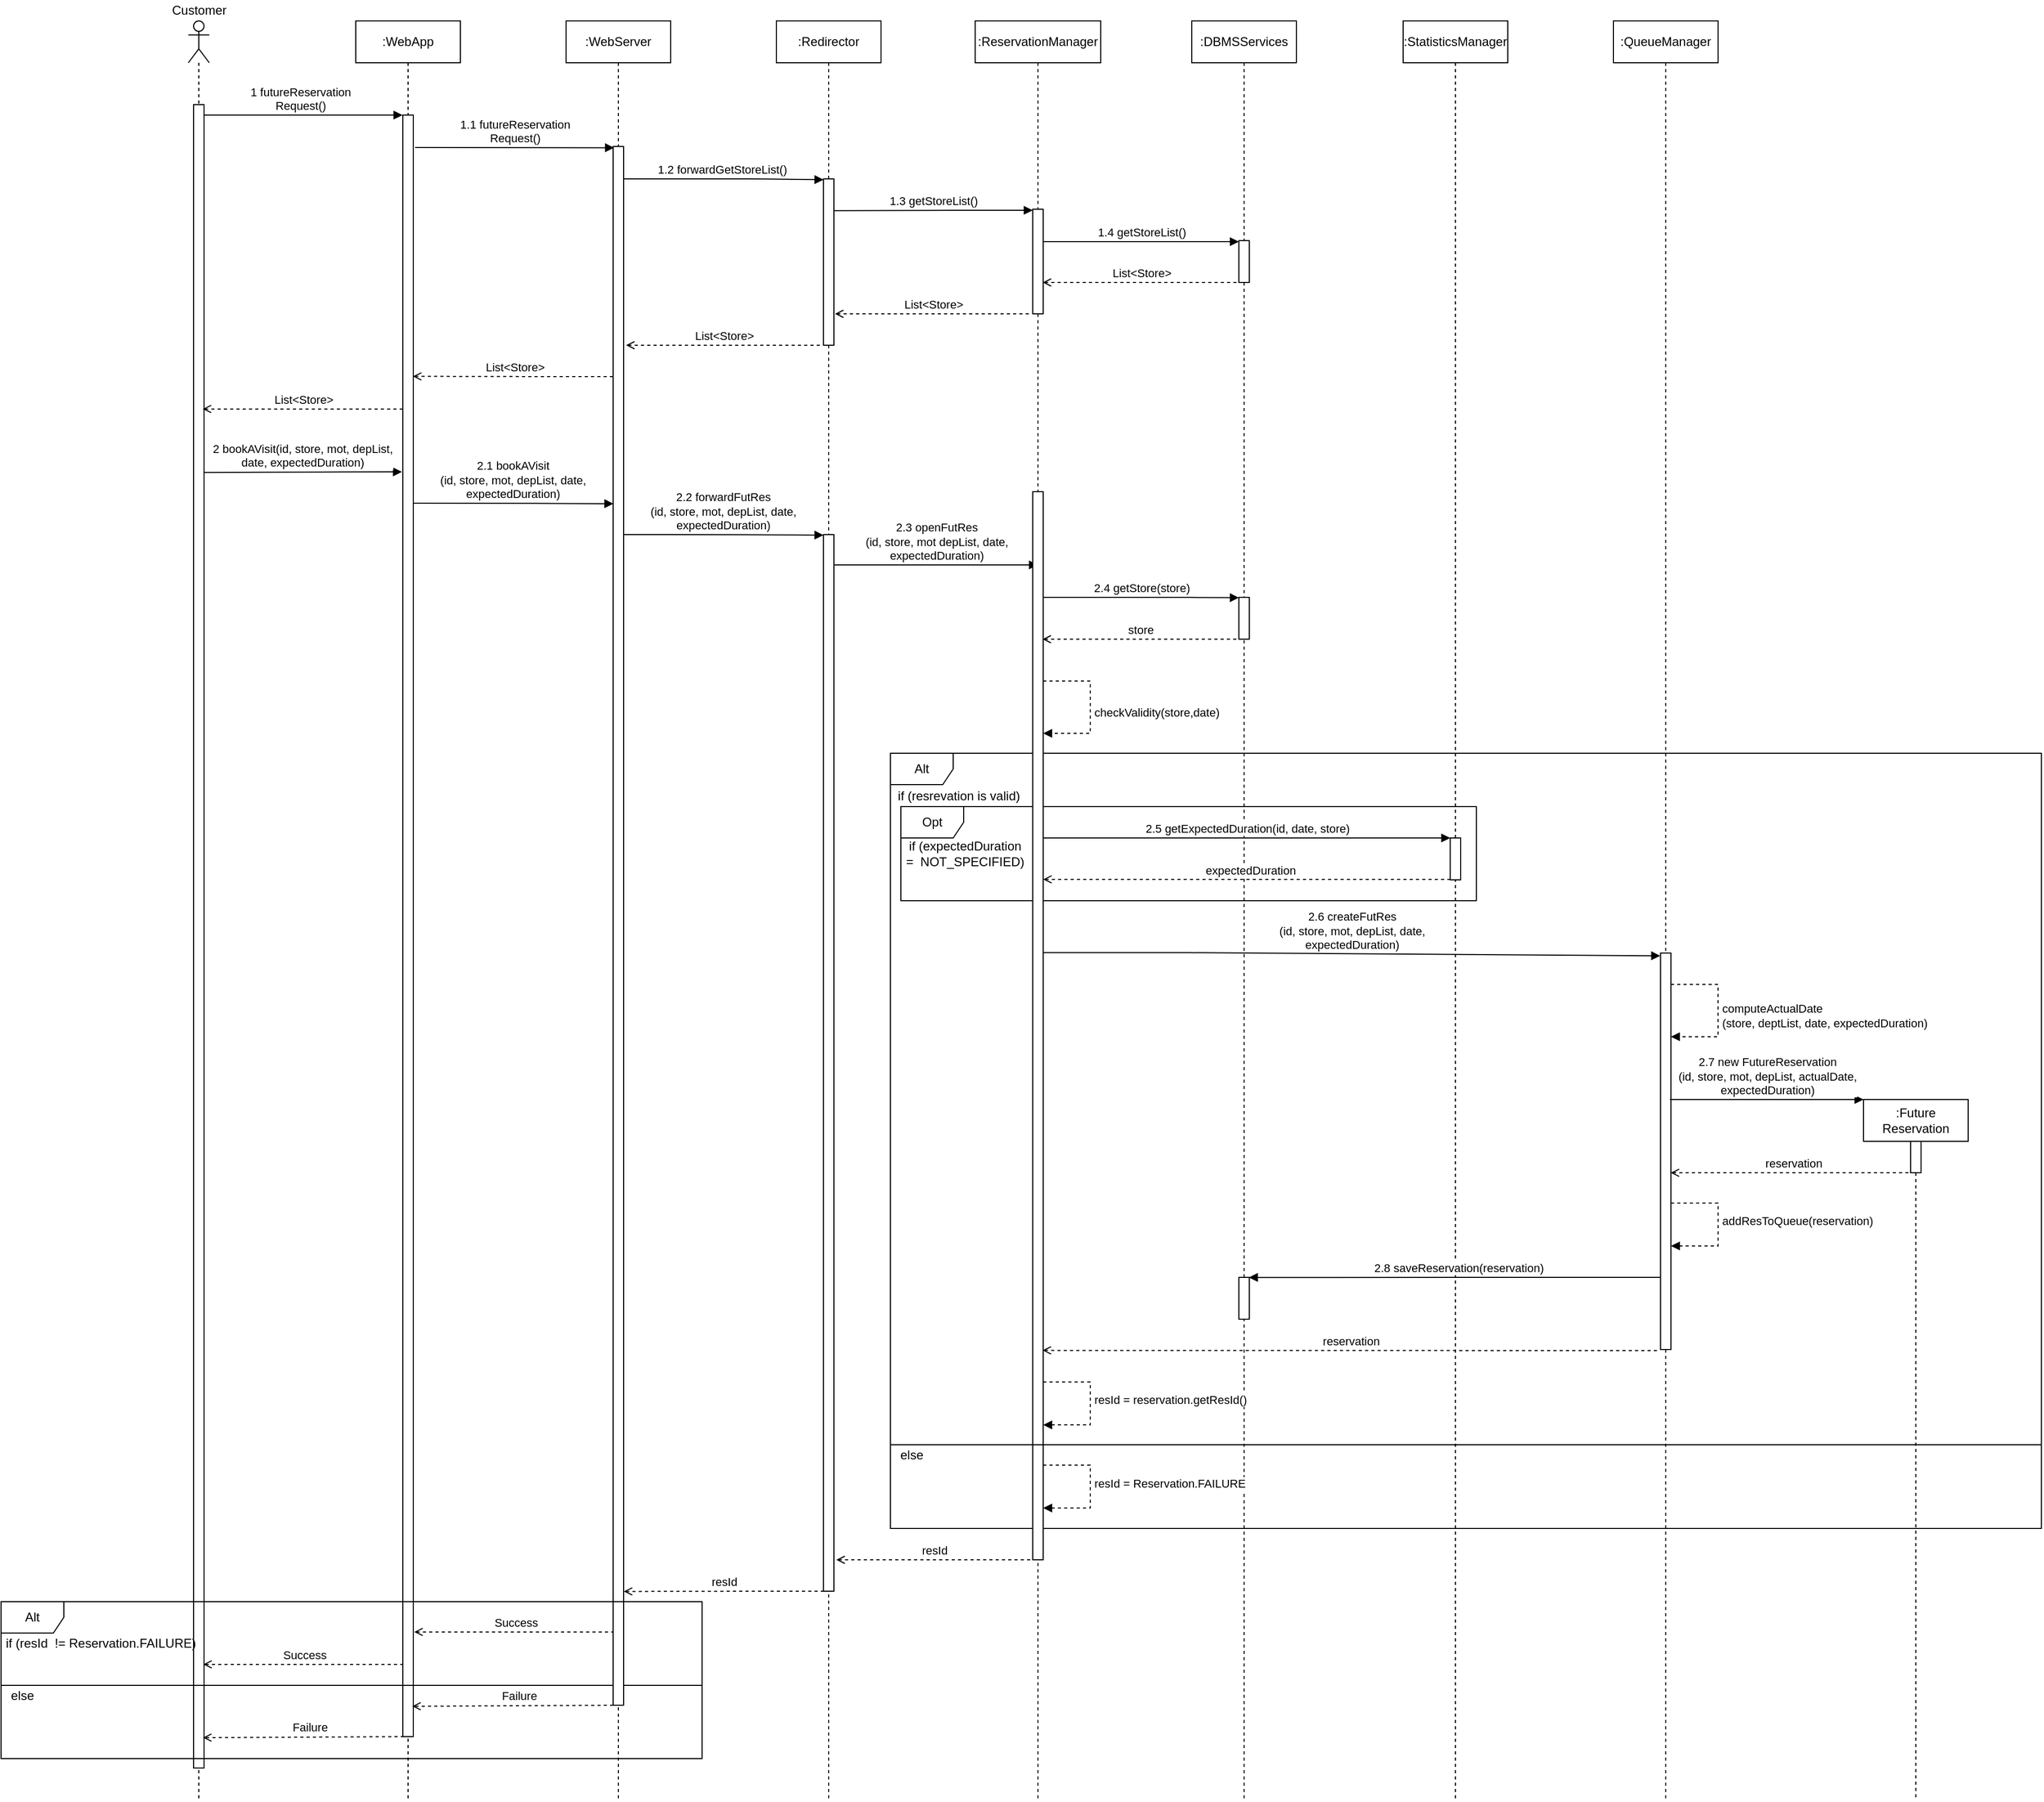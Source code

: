 <mxfile version="13.9.9" type="device"><diagram id="mjPRTbjThLvqPgU_13Bh" name="Page-1"><mxGraphModel dx="1422" dy="862" grid="1" gridSize="10" guides="1" tooltips="1" connect="1" arrows="1" fold="1" page="1" pageScale="1" pageWidth="827" pageHeight="1169" math="0" shadow="0"><root><mxCell id="0"/><mxCell id="1" parent="0"/><mxCell id="mduE7fUlC3-kzBK_wskY-1" value="Alt" style="shape=umlFrame;whiteSpace=wrap;html=1;" parent="1" vertex="1"><mxGeometry x="900" y="790" width="1100" height="741" as="geometry"/></mxCell><mxCell id="mduE7fUlC3-kzBK_wskY-2" value="Opt" style="shape=umlFrame;whiteSpace=wrap;html=1;" parent="1" vertex="1"><mxGeometry x="910" y="841" width="550" height="90" as="geometry"/></mxCell><mxCell id="mduE7fUlC3-kzBK_wskY-3" value="&lt;div&gt;1.4 getStoreList()&lt;/div&gt;" style="html=1;verticalAlign=bottom;endArrow=block;exitX=1.039;exitY=0.31;exitDx=0;exitDy=0;exitPerimeter=0;" parent="1" source="mduE7fUlC3-kzBK_wskY-18" edge="1"><mxGeometry width="80" relative="1" as="geometry"><mxPoint x="1038" y="301" as="sourcePoint"/><mxPoint x="1233" y="301" as="targetPoint"/><Array as="points"><mxPoint x="1168.5" y="301"/></Array></mxGeometry></mxCell><mxCell id="mduE7fUlC3-kzBK_wskY-4" value="&lt;div&gt;1.2 forwardGetStoreList()&lt;/div&gt;" style="html=1;verticalAlign=bottom;endArrow=block;entryX=-0.05;entryY=0.004;entryDx=0;entryDy=0;entryPerimeter=0;" parent="1" edge="1"><mxGeometry width="80" relative="1" as="geometry"><mxPoint x="641.5" y="241" as="sourcePoint"/><mxPoint x="836" y="241.76" as="targetPoint"/><Array as="points"><mxPoint x="772" y="241"/></Array></mxGeometry></mxCell><mxCell id="mduE7fUlC3-kzBK_wskY-5" value="&lt;div&gt;1 futureReservation&lt;/div&gt;&lt;div&gt;Request()&lt;/div&gt;" style="html=1;verticalAlign=bottom;endArrow=block;entryX=-0.033;entryY=0;entryDx=0;entryDy=0;entryPerimeter=0;" parent="1" target="mduE7fUlC3-kzBK_wskY-9" edge="1"><mxGeometry width="80" relative="1" as="geometry"><mxPoint x="238.5" y="180" as="sourcePoint"/><mxPoint x="398.5" y="180" as="targetPoint"/><Array as="points"><mxPoint x="369" y="180"/></Array></mxGeometry></mxCell><mxCell id="mduE7fUlC3-kzBK_wskY-6" value="" style="shape=umlLifeline;participant=umlActor;perimeter=lifelinePerimeter;whiteSpace=wrap;html=1;container=1;collapsible=0;recursiveResize=0;verticalAlign=top;spacingTop=36;outlineConnect=0;" parent="1" vertex="1"><mxGeometry x="229" y="90" width="20" height="1701" as="geometry"/></mxCell><mxCell id="mduE7fUlC3-kzBK_wskY-7" value="" style="html=1;points=[];perimeter=orthogonalPerimeter;" parent="mduE7fUlC3-kzBK_wskY-6" vertex="1"><mxGeometry x="5" y="80" width="10" height="1590" as="geometry"/></mxCell><mxCell id="mduE7fUlC3-kzBK_wskY-8" value="&lt;div&gt;:WebApp&lt;/div&gt;" style="shape=umlLifeline;perimeter=lifelinePerimeter;whiteSpace=wrap;html=1;container=1;collapsible=0;recursiveResize=0;outlineConnect=0;" parent="1" vertex="1"><mxGeometry x="389" y="90" width="100" height="1701" as="geometry"/></mxCell><mxCell id="mduE7fUlC3-kzBK_wskY-9" value="" style="html=1;points=[];perimeter=orthogonalPerimeter;" parent="mduE7fUlC3-kzBK_wskY-8" vertex="1"><mxGeometry x="45" y="90" width="10" height="1550" as="geometry"/></mxCell><mxCell id="mduE7fUlC3-kzBK_wskY-10" value=":Redirector" style="shape=umlLifeline;perimeter=lifelinePerimeter;whiteSpace=wrap;html=1;container=1;collapsible=0;recursiveResize=0;outlineConnect=0;" parent="1" vertex="1"><mxGeometry x="791" y="90" width="100" height="1701" as="geometry"/></mxCell><mxCell id="mduE7fUlC3-kzBK_wskY-11" value=":DBMSServices" style="shape=umlLifeline;perimeter=lifelinePerimeter;whiteSpace=wrap;html=1;container=1;collapsible=0;recursiveResize=0;outlineConnect=0;" parent="1" vertex="1"><mxGeometry x="1188" y="90" width="100" height="1701" as="geometry"/></mxCell><mxCell id="mduE7fUlC3-kzBK_wskY-12" value="" style="html=1;points=[];perimeter=orthogonalPerimeter;" parent="mduE7fUlC3-kzBK_wskY-11" vertex="1"><mxGeometry x="45" y="210" width="10" height="40" as="geometry"/></mxCell><mxCell id="mduE7fUlC3-kzBK_wskY-13" value="2.4 getStore(store)" style="html=1;verticalAlign=bottom;endArrow=block;entryX=0.001;entryY=0.008;entryDx=0;entryDy=0;entryPerimeter=0;" parent="mduE7fUlC3-kzBK_wskY-11" target="mduE7fUlC3-kzBK_wskY-14" edge="1"><mxGeometry x="0.002" width="80" relative="1" as="geometry"><mxPoint x="-142.0" y="551" as="sourcePoint"/><mxPoint x="53.0" y="551" as="targetPoint"/><Array as="points"><mxPoint x="-11.5" y="551"/></Array><mxPoint as="offset"/></mxGeometry></mxCell><mxCell id="mduE7fUlC3-kzBK_wskY-14" value="" style="html=1;points=[];perimeter=orthogonalPerimeter;" parent="mduE7fUlC3-kzBK_wskY-11" vertex="1"><mxGeometry x="45.0" y="551" width="10" height="40" as="geometry"/></mxCell><mxCell id="mduE7fUlC3-kzBK_wskY-15" value="store" style="html=1;verticalAlign=bottom;endArrow=none;endFill=0;startArrow=open;startFill=0;entryX=0.016;entryY=0.412;entryDx=0;entryDy=0;entryPerimeter=0;exitX=0.95;exitY=1;exitDx=0;exitDy=0;exitPerimeter=0;dashed=1;" parent="mduE7fUlC3-kzBK_wskY-11" edge="1"><mxGeometry width="80" relative="1" as="geometry"><mxPoint x="-142.66" y="591" as="sourcePoint"/><mxPoint x="45.0" y="591.04" as="targetPoint"/><Array as="points"><mxPoint x="-16.66" y="591"/></Array></mxGeometry></mxCell><mxCell id="mduE7fUlC3-kzBK_wskY-16" value="" style="html=1;points=[];perimeter=orthogonalPerimeter;" parent="mduE7fUlC3-kzBK_wskY-11" vertex="1"><mxGeometry x="45" y="1201" width="10" height="40" as="geometry"/></mxCell><mxCell id="mduE7fUlC3-kzBK_wskY-17" value=":ReservationManager" style="shape=umlLifeline;perimeter=lifelinePerimeter;whiteSpace=wrap;html=1;container=1;collapsible=0;recursiveResize=0;outlineConnect=0;" parent="1" vertex="1"><mxGeometry x="981" y="90" width="120" height="1701" as="geometry"/></mxCell><mxCell id="mduE7fUlC3-kzBK_wskY-18" value="" style="html=1;points=[];perimeter=orthogonalPerimeter;" parent="mduE7fUlC3-kzBK_wskY-17" vertex="1"><mxGeometry x="55" y="180" width="10" height="100" as="geometry"/></mxCell><mxCell id="mduE7fUlC3-kzBK_wskY-19" value="" style="html=1;points=[];perimeter=orthogonalPerimeter;" parent="1" vertex="1"><mxGeometry x="836" y="241" width="10" height="159" as="geometry"/></mxCell><mxCell id="mduE7fUlC3-kzBK_wskY-20" value="&lt;div&gt;1.3 getStoreList()&lt;/div&gt;" style="html=1;verticalAlign=bottom;endArrow=block;exitX=0.972;exitY=0.191;exitDx=0;exitDy=0;exitPerimeter=0;" parent="1" source="mduE7fUlC3-kzBK_wskY-19" edge="1"><mxGeometry width="80" relative="1" as="geometry"><mxPoint x="860" y="271" as="sourcePoint"/><mxPoint x="1036" y="271" as="targetPoint"/><Array as="points"><mxPoint x="971.5" y="271"/></Array></mxGeometry></mxCell><mxCell id="mduE7fUlC3-kzBK_wskY-21" value="List&amp;lt;Store&amp;gt;" style="html=1;verticalAlign=bottom;endArrow=none;endFill=0;startArrow=open;startFill=0;entryX=0.016;entryY=0.412;entryDx=0;entryDy=0;entryPerimeter=0;exitX=0.95;exitY=1;exitDx=0;exitDy=0;exitPerimeter=0;dashed=1;" parent="1" edge="1"><mxGeometry width="80" relative="1" as="geometry"><mxPoint x="1045.5" y="340" as="sourcePoint"/><mxPoint x="1233.16" y="340.04" as="targetPoint"/><Array as="points"><mxPoint x="1171.5" y="340"/></Array></mxGeometry></mxCell><mxCell id="mduE7fUlC3-kzBK_wskY-22" value="List&amp;lt;Store&amp;gt;" style="html=1;verticalAlign=bottom;endArrow=none;endFill=0;startArrow=open;startFill=0;entryX=0.016;entryY=0.412;entryDx=0;entryDy=0;entryPerimeter=0;exitX=0.95;exitY=1;exitDx=0;exitDy=0;exitPerimeter=0;dashed=1;" parent="1" edge="1"><mxGeometry width="80" relative="1" as="geometry"><mxPoint x="847" y="370" as="sourcePoint"/><mxPoint x="1034.66" y="370.04" as="targetPoint"/><Array as="points"><mxPoint x="973" y="370"/></Array></mxGeometry></mxCell><mxCell id="mduE7fUlC3-kzBK_wskY-23" value="List&amp;lt;Store&amp;gt;" style="html=1;verticalAlign=bottom;endArrow=none;endFill=0;startArrow=open;startFill=0;entryX=0.016;entryY=0.412;entryDx=0;entryDy=0;entryPerimeter=0;exitX=0.95;exitY=1;exitDx=0;exitDy=0;exitPerimeter=0;dashed=1;" parent="1" edge="1"><mxGeometry width="80" relative="1" as="geometry"><mxPoint x="647.34" y="400.0" as="sourcePoint"/><mxPoint x="835" y="400.04" as="targetPoint"/><Array as="points"><mxPoint x="773.34" y="400"/></Array></mxGeometry></mxCell><mxCell id="mduE7fUlC3-kzBK_wskY-24" value="List&amp;lt;Store&amp;gt;" style="html=1;verticalAlign=bottom;endArrow=none;endFill=0;startArrow=open;startFill=0;entryX=0.016;entryY=0.412;entryDx=0;entryDy=0;entryPerimeter=0;dashed=1;exitX=0.871;exitY=0.183;exitDx=0;exitDy=0;exitPerimeter=0;" parent="1" source="mduE7fUlC3-kzBK_wskY-7" edge="1"><mxGeometry width="80" relative="1" as="geometry"><mxPoint x="250" y="461" as="sourcePoint"/><mxPoint x="434.66" y="461.04" as="targetPoint"/><Array as="points"><mxPoint x="373" y="461"/></Array></mxGeometry></mxCell><mxCell id="mduE7fUlC3-kzBK_wskY-25" value="Customer" style="text;html=1;align=center;verticalAlign=middle;resizable=0;points=[];autosize=1;" parent="1" vertex="1"><mxGeometry x="204" y="70" width="70" height="20" as="geometry"/></mxCell><mxCell id="mduE7fUlC3-kzBK_wskY-26" value="&lt;div&gt;2 bookAVisit(id, store, mot, depList,&lt;/div&gt;&lt;div&gt;date, expectedDuration)&lt;/div&gt;" style="html=1;verticalAlign=bottom;endArrow=block;entryX=-0.067;entryY=0.264;entryDx=0;entryDy=0;entryPerimeter=0;exitX=1.019;exitY=0.262;exitDx=0;exitDy=0;exitPerimeter=0;" parent="1" edge="1"><mxGeometry width="80" relative="1" as="geometry"><mxPoint x="244.0" y="521.6" as="sourcePoint"/><mxPoint x="433.14" y="521" as="targetPoint"/><Array as="points"><mxPoint x="365.68" y="521.16"/></Array></mxGeometry></mxCell><mxCell id="mduE7fUlC3-kzBK_wskY-27" value="&lt;div&gt;2.2 forwardFutRes&lt;/div&gt;&lt;div&gt;(id, store, mot, depList, date,&lt;br&gt;expectedDuration)&lt;/div&gt;" style="html=1;verticalAlign=bottom;endArrow=block;entryX=0.033;entryY=0.001;entryDx=0;entryDy=0;entryPerimeter=0;exitX=0.913;exitY=0.937;exitDx=0;exitDy=0;exitPerimeter=0;" parent="1" edge="1"><mxGeometry width="80" relative="1" as="geometry"><mxPoint x="644.8" y="581.0" as="sourcePoint"/><mxPoint x="836" y="581.53" as="targetPoint"/><Array as="points"><mxPoint x="770.67" y="581.16"/></Array></mxGeometry></mxCell><mxCell id="mduE7fUlC3-kzBK_wskY-28" value="&lt;div&gt;2.3 openFutRes&lt;/div&gt;&lt;div&gt;(id, store, mot depList, date,&lt;br&gt;expectedDuration)&lt;/div&gt;" style="html=1;verticalAlign=bottom;endArrow=block;" parent="1" edge="1"><mxGeometry width="80" relative="1" as="geometry"><mxPoint x="846" y="610" as="sourcePoint"/><mxPoint x="1041" y="610" as="targetPoint"/><Array as="points"><mxPoint x="976.5" y="610"/></Array></mxGeometry></mxCell><mxCell id="mduE7fUlC3-kzBK_wskY-29" value="" style="html=1;points=[];perimeter=orthogonalPerimeter;" parent="1" vertex="1"><mxGeometry x="836" y="581" width="10" height="1010" as="geometry"/></mxCell><mxCell id="mduE7fUlC3-kzBK_wskY-30" value="" style="html=1;points=[];perimeter=orthogonalPerimeter;" parent="1" vertex="1"><mxGeometry x="1036" y="540" width="10" height="1021" as="geometry"/></mxCell><mxCell id="mduE7fUlC3-kzBK_wskY-31" value="checkValidity(store,date)" style="edgeStyle=orthogonalEdgeStyle;html=1;align=left;spacingLeft=2;endArrow=block;rounded=0;dashed=1;" parent="1" edge="1"><mxGeometry x="0.071" relative="1" as="geometry"><mxPoint x="1046" y="721" as="sourcePoint"/><Array as="points"><mxPoint x="1091" y="721"/><mxPoint x="1091" y="771"/></Array><mxPoint x="1046" y="771" as="targetPoint"/><mxPoint as="offset"/></mxGeometry></mxCell><mxCell id="mduE7fUlC3-kzBK_wskY-32" value="if (resrevation is valid)" style="text;html=1;align=center;verticalAlign=middle;resizable=0;points=[];autosize=1;" parent="1" vertex="1"><mxGeometry x="900" y="821" width="130" height="20" as="geometry"/></mxCell><mxCell id="mduE7fUlC3-kzBK_wskY-33" value="" style="endArrow=none;html=1;edgeStyle=orthogonalEdgeStyle;" parent="1" edge="1"><mxGeometry relative="1" as="geometry"><mxPoint x="900" y="1451" as="sourcePoint"/><mxPoint x="2000" y="1451" as="targetPoint"/></mxGeometry></mxCell><mxCell id="mduE7fUlC3-kzBK_wskY-34" value="&lt;div&gt;2.6 createFutRes&lt;/div&gt;&lt;div&gt;(id, store, mot, depList, date,&lt;/div&gt;expectedDuration)" style="html=1;verticalAlign=bottom;endArrow=block;entryX=-0.033;entryY=0.007;entryDx=0;entryDy=0;entryPerimeter=0;" parent="1" target="mduE7fUlC3-kzBK_wskY-36" edge="1"><mxGeometry x="0.002" width="80" relative="1" as="geometry"><mxPoint x="1046" y="980.58" as="sourcePoint"/><mxPoint x="1480" y="981" as="targetPoint"/><Array as="points"><mxPoint x="1176.5" y="980.58"/></Array><mxPoint as="offset"/></mxGeometry></mxCell><mxCell id="mduE7fUlC3-kzBK_wskY-35" value=":QueueManager" style="shape=umlLifeline;perimeter=lifelinePerimeter;whiteSpace=wrap;html=1;container=1;collapsible=0;recursiveResize=0;outlineConnect=0;" parent="1" vertex="1"><mxGeometry x="1591" y="90" width="100" height="1701" as="geometry"/></mxCell><mxCell id="mduE7fUlC3-kzBK_wskY-36" value="" style="html=1;points=[];perimeter=orthogonalPerimeter;" parent="mduE7fUlC3-kzBK_wskY-35" vertex="1"><mxGeometry x="45" y="891" width="10" height="379" as="geometry"/></mxCell><mxCell id="mduE7fUlC3-kzBK_wskY-37" value="&lt;div&gt;:Future&lt;/div&gt;&lt;div&gt;Reservation&lt;/div&gt;" style="shape=umlLifeline;perimeter=lifelinePerimeter;whiteSpace=wrap;html=1;container=1;collapsible=0;recursiveResize=0;outlineConnect=0;" parent="1" vertex="1"><mxGeometry x="1830" y="1121" width="100" height="670" as="geometry"/></mxCell><mxCell id="mduE7fUlC3-kzBK_wskY-38" value="" style="html=1;points=[];perimeter=orthogonalPerimeter;" parent="mduE7fUlC3-kzBK_wskY-37" vertex="1"><mxGeometry x="45" y="40" width="10" height="30" as="geometry"/></mxCell><mxCell id="mduE7fUlC3-kzBK_wskY-39" value="2.5 getExpectedDuration(id, date, store)" style="html=1;verticalAlign=bottom;endArrow=block;" parent="1" target="mduE7fUlC3-kzBK_wskY-54" edge="1"><mxGeometry x="0.002" width="80" relative="1" as="geometry"><mxPoint x="1046" y="871" as="sourcePoint"/><mxPoint x="1391.2" y="871" as="targetPoint"/><Array as="points"><mxPoint x="1176.5" y="871"/></Array><mxPoint as="offset"/></mxGeometry></mxCell><mxCell id="mduE7fUlC3-kzBK_wskY-40" value="expectedDuration" style="html=1;verticalAlign=bottom;endArrow=none;endFill=0;startArrow=open;startFill=0;exitX=0.95;exitY=1;exitDx=0;exitDy=0;exitPerimeter=0;dashed=1;" parent="1" edge="1"><mxGeometry width="80" relative="1" as="geometry"><mxPoint x="1046" y="910.58" as="sourcePoint"/><mxPoint x="1440.5" y="910.58" as="targetPoint"/><Array as="points"><mxPoint x="1172" y="910.58"/></Array></mxGeometry></mxCell><mxCell id="mduE7fUlC3-kzBK_wskY-41" value="resId " style="html=1;verticalAlign=bottom;endArrow=none;endFill=0;startArrow=open;startFill=0;entryX=0.016;entryY=0.412;entryDx=0;entryDy=0;entryPerimeter=0;exitX=1.02;exitY=0.927;exitDx=0;exitDy=0;exitPerimeter=0;dashed=1;" parent="1" source="mduE7fUlC3-kzBK_wskY-48" edge="1"><mxGeometry width="80" relative="1" as="geometry"><mxPoint x="650.0" y="1591" as="sourcePoint"/><mxPoint x="837.66" y="1591.04" as="targetPoint"/><Array as="points"><mxPoint x="776.0" y="1591"/></Array></mxGeometry></mxCell><mxCell id="mduE7fUlC3-kzBK_wskY-42" value="resId " style="html=1;verticalAlign=bottom;endArrow=none;endFill=0;startArrow=open;startFill=0;entryX=0.016;entryY=0.412;entryDx=0;entryDy=0;entryPerimeter=0;exitX=0.95;exitY=1;exitDx=0;exitDy=0;exitPerimeter=0;dashed=1;" parent="1" edge="1"><mxGeometry width="80" relative="1" as="geometry"><mxPoint x="848.34" y="1561" as="sourcePoint"/><mxPoint x="1036" y="1561.04" as="targetPoint"/><Array as="points"><mxPoint x="974.34" y="1561"/></Array></mxGeometry></mxCell><mxCell id="mduE7fUlC3-kzBK_wskY-43" value="Success" style="html=1;verticalAlign=bottom;endArrow=none;endFill=0;startArrow=open;startFill=0;entryX=0.008;entryY=1;entryDx=0;entryDy=0;entryPerimeter=0;dashed=1;exitX=0.582;exitY=0.161;exitDx=0;exitDy=0;exitPerimeter=0;" parent="1" edge="1"><mxGeometry width="80" relative="1" as="geometry"><mxPoint x="444.94" y="1629.98" as="sourcePoint"/><mxPoint x="640.08" y="1630.0" as="targetPoint"/><Array as="points"><mxPoint x="581" y="1630"/></Array></mxGeometry></mxCell><mxCell id="mduE7fUlC3-kzBK_wskY-44" value="if (resId&amp;nbsp; != Reservation.FAILURE)" style="text;html=1;align=center;verticalAlign=middle;resizable=0;points=[];autosize=1;" parent="1" vertex="1"><mxGeometry x="50" y="1631" width="190" height="20" as="geometry"/></mxCell><mxCell id="mduE7fUlC3-kzBK_wskY-45" value="" style="endArrow=none;html=1;edgeStyle=orthogonalEdgeStyle;" parent="1" edge="1"><mxGeometry relative="1" as="geometry"><mxPoint x="50" y="1681" as="sourcePoint"/><mxPoint x="720" y="1681" as="targetPoint"/></mxGeometry></mxCell><mxCell id="mduE7fUlC3-kzBK_wskY-46" value="else" style="text;html=1;align=center;verticalAlign=middle;resizable=0;points=[];autosize=1;" parent="1" vertex="1"><mxGeometry x="50" y="1681" width="40" height="20" as="geometry"/></mxCell><mxCell id="mduE7fUlC3-kzBK_wskY-47" value=":WebServer" style="shape=umlLifeline;perimeter=lifelinePerimeter;whiteSpace=wrap;html=1;container=1;collapsible=0;recursiveResize=0;outlineConnect=0;" parent="1" vertex="1"><mxGeometry x="590" y="90" width="100" height="1701" as="geometry"/></mxCell><mxCell id="mduE7fUlC3-kzBK_wskY-48" value="" style="html=1;points=[];perimeter=orthogonalPerimeter;" parent="mduE7fUlC3-kzBK_wskY-47" vertex="1"><mxGeometry x="45" y="120" width="10" height="1490" as="geometry"/></mxCell><mxCell id="mduE7fUlC3-kzBK_wskY-49" value="&lt;div&gt;1.1 futureReservation&lt;/div&gt;&lt;div&gt;Request()&lt;/div&gt;" style="html=1;verticalAlign=bottom;endArrow=block;entryX=0.033;entryY=0.001;entryDx=0;entryDy=0;entryPerimeter=0;exitX=1.167;exitY=0.02;exitDx=0;exitDy=0;exitPerimeter=0;" parent="1" source="mduE7fUlC3-kzBK_wskY-9" edge="1"><mxGeometry width="80" relative="1" as="geometry"><mxPoint x="440" y="210.0" as="sourcePoint"/><mxPoint x="635.83" y="211.25" as="targetPoint"/><Array as="points"/></mxGeometry></mxCell><mxCell id="mduE7fUlC3-kzBK_wskY-50" value="List&amp;lt;Store&amp;gt;" style="html=1;verticalAlign=bottom;endArrow=none;endFill=0;startArrow=open;startFill=0;entryX=0.016;entryY=0.412;entryDx=0;entryDy=0;entryPerimeter=0;exitX=0.961;exitY=0.199;exitDx=0;exitDy=0;exitPerimeter=0;dashed=1;" parent="1" edge="1"><mxGeometry width="80" relative="1" as="geometry"><mxPoint x="443.61" y="429.75" as="sourcePoint"/><mxPoint x="637.66" y="430.04" as="targetPoint"/><Array as="points"><mxPoint x="576" y="430"/></Array></mxGeometry></mxCell><mxCell id="mduE7fUlC3-kzBK_wskY-51" value="&lt;div&gt;2.1 bookAVisit&lt;/div&gt;&lt;div&gt;(id, store, mot, depList, date,&lt;br&gt;&lt;/div&gt;&lt;div&gt;expectedDuration)&lt;/div&gt;" style="html=1;verticalAlign=bottom;endArrow=block;entryX=0.033;entryY=0.001;entryDx=0;entryDy=0;entryPerimeter=0;exitX=0.913;exitY=0.937;exitDx=0;exitDy=0;exitPerimeter=0;" parent="1" edge="1"><mxGeometry width="80" relative="1" as="geometry"><mxPoint x="444.0" y="551.0" as="sourcePoint"/><mxPoint x="635.2" y="551.53" as="targetPoint"/><Array as="points"><mxPoint x="569.87" y="551.16"/></Array></mxGeometry></mxCell><mxCell id="mduE7fUlC3-kzBK_wskY-52" value="&lt;div&gt;if (expectedDuration &lt;br&gt;&lt;/div&gt;&lt;div&gt;=&amp;nbsp; NOT_SPECIFIED)&lt;/div&gt;" style="text;html=1;align=center;verticalAlign=middle;resizable=0;points=[];autosize=1;" parent="1" vertex="1"><mxGeometry x="906" y="871" width="130" height="30" as="geometry"/></mxCell><mxCell id="mduE7fUlC3-kzBK_wskY-53" value=":StatisticsManager" style="shape=umlLifeline;perimeter=lifelinePerimeter;whiteSpace=wrap;html=1;container=1;collapsible=0;recursiveResize=0;outlineConnect=0;" parent="1" vertex="1"><mxGeometry x="1390" y="90" width="100" height="1701" as="geometry"/></mxCell><mxCell id="mduE7fUlC3-kzBK_wskY-54" value="" style="html=1;points=[];perimeter=orthogonalPerimeter;" parent="mduE7fUlC3-kzBK_wskY-53" vertex="1"><mxGeometry x="45" y="781" width="10" height="40" as="geometry"/></mxCell><mxCell id="mduE7fUlC3-kzBK_wskY-55" value="&lt;div&gt;computeActualDate&lt;/div&gt;&lt;div&gt;(store, deptList, date, expectedDuration)&lt;/div&gt;" style="edgeStyle=orthogonalEdgeStyle;html=1;align=left;spacingLeft=2;endArrow=block;rounded=0;dashed=1;" parent="1" edge="1"><mxGeometry x="0.071" relative="1" as="geometry"><mxPoint x="1645.94" y="1011" as="sourcePoint"/><Array as="points"><mxPoint x="1690.94" y="1011"/><mxPoint x="1690.94" y="1061"/></Array><mxPoint x="1645.94" y="1061" as="targetPoint"/><mxPoint as="offset"/></mxGeometry></mxCell><mxCell id="mduE7fUlC3-kzBK_wskY-56" value="&lt;div&gt;2.7 new FutureReservation&lt;/div&gt;&lt;div&gt;(id, store, mot, depList, actualDate,&lt;/div&gt;expectedDuration)" style="html=1;verticalAlign=bottom;endArrow=block;entryX=0;entryY=0;entryDx=0;entryDy=0;entryPerimeter=0;" parent="1" target="mduE7fUlC3-kzBK_wskY-37" edge="1"><mxGeometry x="0.002" width="80" relative="1" as="geometry"><mxPoint x="1645" y="1121" as="sourcePoint"/><mxPoint x="1810" y="1121" as="targetPoint"/><Array as="points"><mxPoint x="1775.5" y="1121"/></Array><mxPoint as="offset"/></mxGeometry></mxCell><mxCell id="mduE7fUlC3-kzBK_wskY-57" value="reservation" style="html=1;verticalAlign=bottom;endArrow=none;endFill=0;startArrow=open;startFill=0;dashed=1;exitX=0.972;exitY=0.959;exitDx=0;exitDy=0;exitPerimeter=0;" parent="1" edge="1"><mxGeometry width="80" relative="1" as="geometry"><mxPoint x="1645.72" y="1191.021" as="sourcePoint"/><mxPoint x="1880" y="1191" as="targetPoint"/><Array as="points"/></mxGeometry></mxCell><mxCell id="mduE7fUlC3-kzBK_wskY-58" value="addResToQueue(reservation)" style="edgeStyle=orthogonalEdgeStyle;html=1;align=left;spacingLeft=2;endArrow=block;rounded=0;dashed=1;" parent="1" edge="1"><mxGeometry x="-0.057" relative="1" as="geometry"><mxPoint x="1646.01" y="1219.97" as="sourcePoint"/><Array as="points"><mxPoint x="1691" y="1220"/><mxPoint x="1691" y="1261"/><mxPoint x="1646" y="1261"/></Array><mxPoint x="1646" y="1261" as="targetPoint"/><mxPoint as="offset"/></mxGeometry></mxCell><mxCell id="mduE7fUlC3-kzBK_wskY-59" value="&lt;div&gt;2.8 saveReservation(reservation)&lt;/div&gt;" style="html=1;verticalAlign=bottom;endArrow=block;entryX=0.961;entryY=0.002;entryDx=0;entryDy=0;entryPerimeter=0;" parent="1" target="mduE7fUlC3-kzBK_wskY-16" edge="1"><mxGeometry x="0.317" width="80" relative="1" as="geometry"><mxPoint x="1450.0" y="1291.0" as="sourcePoint"/><mxPoint x="1250" y="1291" as="targetPoint"/><Array as="points"><mxPoint x="1640" y="1291"/></Array><mxPoint as="offset"/></mxGeometry></mxCell><mxCell id="mduE7fUlC3-kzBK_wskY-60" value="resId = reservation.getResId()" style="edgeStyle=orthogonalEdgeStyle;html=1;align=left;spacingLeft=2;endArrow=block;rounded=0;dashed=1;" parent="1" edge="1"><mxGeometry x="-0.057" relative="1" as="geometry"><mxPoint x="1046.01" y="1391.0" as="sourcePoint"/><Array as="points"><mxPoint x="1091" y="1391.03"/><mxPoint x="1091" y="1432.03"/><mxPoint x="1046" y="1432.03"/></Array><mxPoint x="1046" y="1432.03" as="targetPoint"/><mxPoint as="offset"/></mxGeometry></mxCell><mxCell id="mduE7fUlC3-kzBK_wskY-61" value="resId = Reservation.FAILURE" style="edgeStyle=orthogonalEdgeStyle;html=1;align=left;spacingLeft=2;endArrow=block;rounded=0;dashed=1;" parent="1" edge="1"><mxGeometry x="-0.057" relative="1" as="geometry"><mxPoint x="1046.01" y="1470.48" as="sourcePoint"/><Array as="points"><mxPoint x="1091" y="1470.51"/><mxPoint x="1091" y="1511.51"/><mxPoint x="1046" y="1511.51"/></Array><mxPoint x="1046" y="1511.51" as="targetPoint"/><mxPoint as="offset"/></mxGeometry></mxCell><mxCell id="mduE7fUlC3-kzBK_wskY-62" value="reservation" style="html=1;verticalAlign=bottom;endArrow=none;endFill=0;startArrow=open;startFill=0;dashed=1;exitX=0.937;exitY=0.901;exitDx=0;exitDy=0;exitPerimeter=0;" parent="1" edge="1"><mxGeometry width="80" relative="1" as="geometry"><mxPoint x="1045.37" y="1360.811" as="sourcePoint"/><mxPoint x="1634.28" y="1361" as="targetPoint"/><Array as="points"/></mxGeometry></mxCell><mxCell id="mduE7fUlC3-kzBK_wskY-63" value="else" style="text;html=1;align=center;verticalAlign=middle;resizable=0;points=[];autosize=1;" parent="1" vertex="1"><mxGeometry x="900" y="1451" width="40" height="20" as="geometry"/></mxCell><mxCell id="mduE7fUlC3-kzBK_wskY-64" value="Success" style="html=1;verticalAlign=bottom;endArrow=none;endFill=0;startArrow=open;startFill=0;entryX=0.008;entryY=1;entryDx=0;entryDy=0;entryPerimeter=0;dashed=1;exitX=0.284;exitY=0.333;exitDx=0;exitDy=0;exitPerimeter=0;" parent="1" edge="1"><mxGeometry width="80" relative="1" as="geometry"><mxPoint x="243.28" y="1660.94" as="sourcePoint"/><mxPoint x="436.14" y="1661.02" as="targetPoint"/><Array as="points"><mxPoint x="377.06" y="1661.02"/></Array></mxGeometry></mxCell><mxCell id="mduE7fUlC3-kzBK_wskY-65" value="" style="endArrow=open;html=1;dashed=1;endFill=0;exitX=0;exitY=1;exitDx=0;exitDy=0;exitPerimeter=0;entryX=0.597;entryY=0.556;entryDx=0;entryDy=0;entryPerimeter=0;" parent="1" source="mduE7fUlC3-kzBK_wskY-48" edge="1"><mxGeometry width="50" height="50" relative="1" as="geometry"><mxPoint x="628.07" y="1700.0" as="sourcePoint"/><mxPoint x="442.99" y="1701.08" as="targetPoint"/><Array as="points"><mxPoint x="443" y="1701"/></Array></mxGeometry></mxCell><mxCell id="mduE7fUlC3-kzBK_wskY-66" value="&lt;font style=&quot;font-size: 11px&quot;&gt;Failure&lt;/font&gt;" style="text;html=1;align=center;verticalAlign=middle;resizable=0;points=[];autosize=1;" parent="1" vertex="1"><mxGeometry x="520" y="1681" width="50" height="20" as="geometry"/></mxCell><mxCell id="mduE7fUlC3-kzBK_wskY-67" value="" style="endArrow=open;html=1;dashed=1;endFill=0;exitX=0;exitY=1;exitDx=0;exitDy=0;exitPerimeter=0;entryX=0.597;entryY=0.556;entryDx=0;entryDy=0;entryPerimeter=0;" parent="1" edge="1"><mxGeometry width="50" height="50" relative="1" as="geometry"><mxPoint x="435.01" y="1730" as="sourcePoint"/><mxPoint x="243" y="1731.08" as="targetPoint"/><Array as="points"><mxPoint x="243.01" y="1731"/></Array></mxGeometry></mxCell><mxCell id="mduE7fUlC3-kzBK_wskY-68" value="&lt;font style=&quot;font-size: 11px&quot;&gt;Failure&lt;/font&gt;" style="text;html=1;align=center;verticalAlign=middle;resizable=0;points=[];autosize=1;" parent="1" vertex="1"><mxGeometry x="320.01" y="1711" width="50" height="20" as="geometry"/></mxCell><mxCell id="mduE7fUlC3-kzBK_wskY-69" value="Alt" style="shape=umlFrame;whiteSpace=wrap;html=1;" parent="1" vertex="1"><mxGeometry x="50" y="1601" width="670" height="150" as="geometry"/></mxCell></root></mxGraphModel></diagram></mxfile>